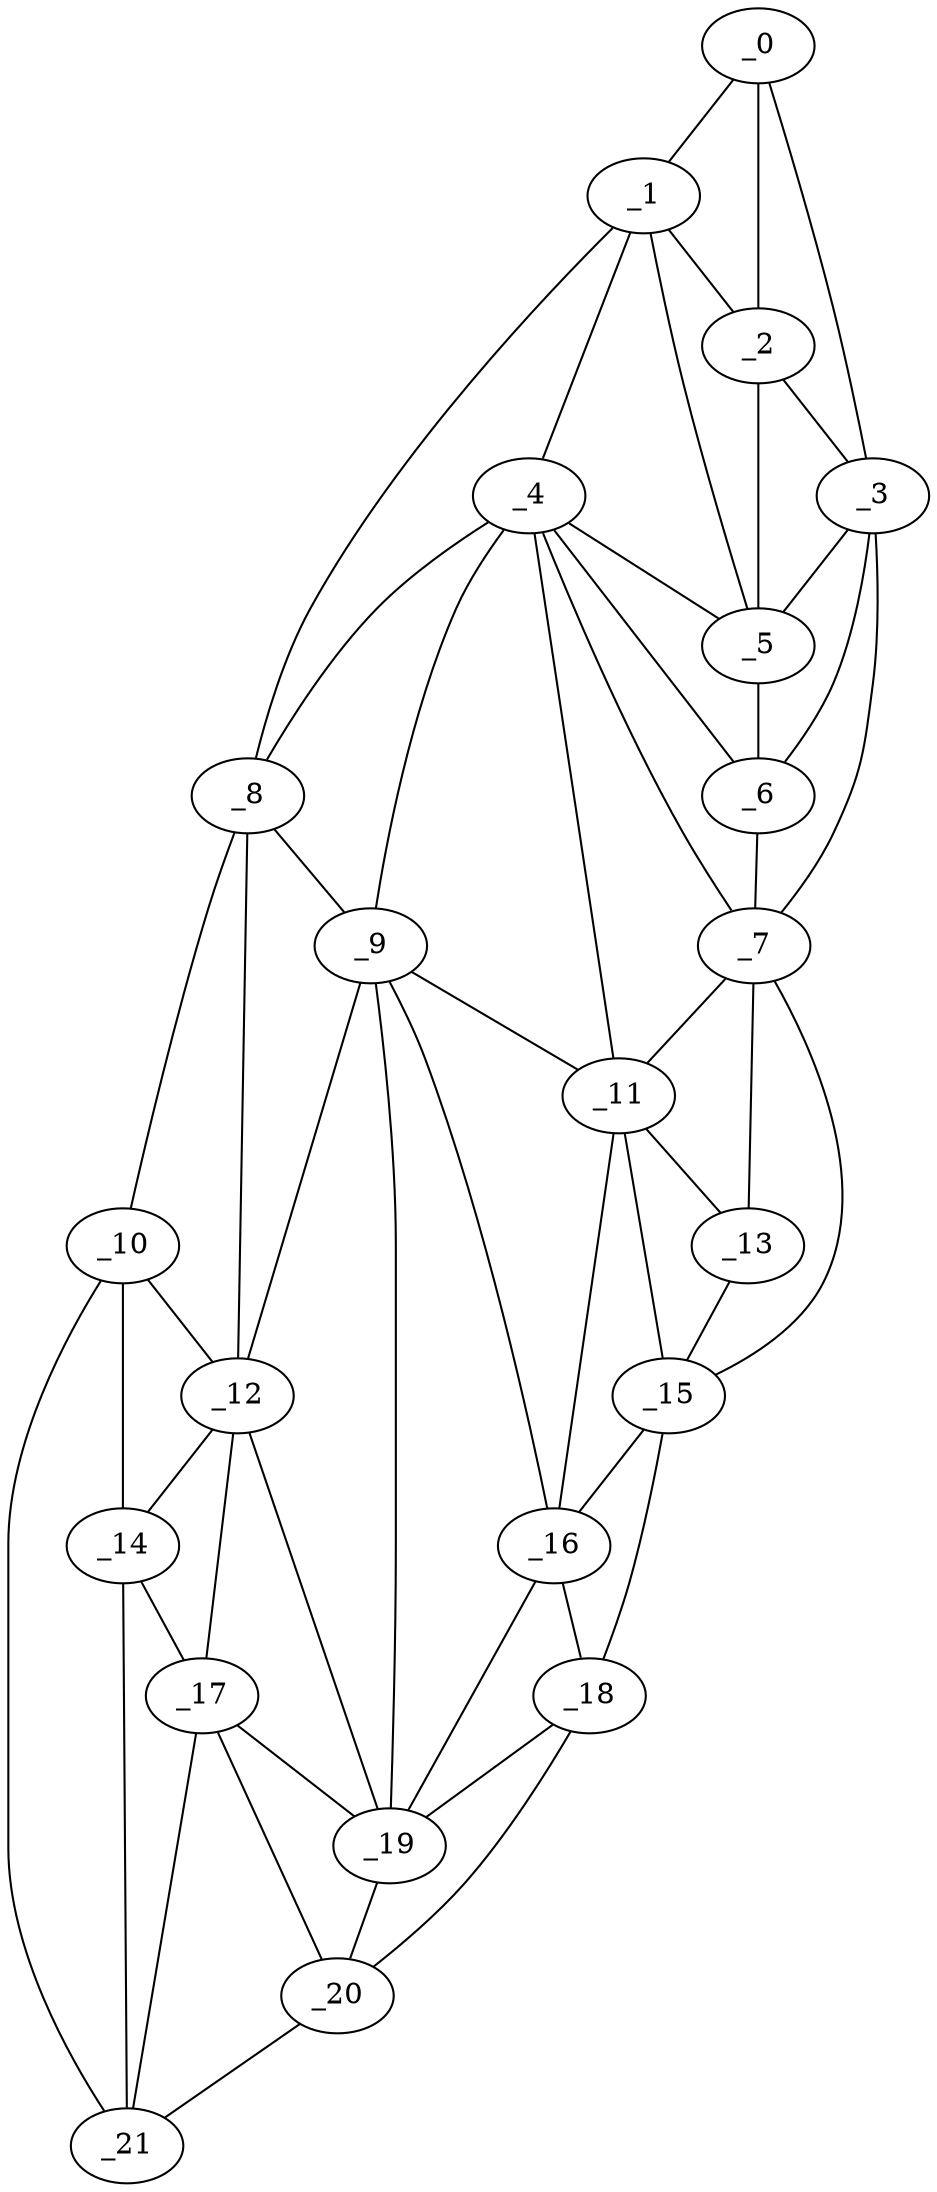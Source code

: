 graph "obj19__240.gxl" {
	_0	 [x=15,
		y=19];
	_1	 [x=18,
		y=76];
	_0 -- _1	 [valence=1];
	_2	 [x=19,
		y=24];
	_0 -- _2	 [valence=2];
	_3	 [x=25,
		y=16];
	_0 -- _3	 [valence=1];
	_1 -- _2	 [valence=1];
	_4	 [x=28,
		y=82];
	_1 -- _4	 [valence=2];
	_5	 [x=29,
		y=23];
	_1 -- _5	 [valence=2];
	_8	 [x=59,
		y=106];
	_1 -- _8	 [valence=1];
	_2 -- _3	 [valence=1];
	_2 -- _5	 [valence=2];
	_3 -- _5	 [valence=2];
	_6	 [x=39,
		y=21];
	_3 -- _6	 [valence=1];
	_7	 [x=45,
		y=20];
	_3 -- _7	 [valence=1];
	_4 -- _5	 [valence=1];
	_4 -- _6	 [valence=2];
	_4 -- _7	 [valence=1];
	_4 -- _8	 [valence=2];
	_9	 [x=81,
		y=78];
	_4 -- _9	 [valence=1];
	_11	 [x=82,
		y=67];
	_4 -- _11	 [valence=2];
	_5 -- _6	 [valence=2];
	_6 -- _7	 [valence=1];
	_7 -- _11	 [valence=1];
	_13	 [x=85,
		y=54];
	_7 -- _13	 [valence=2];
	_15	 [x=100,
		y=54];
	_7 -- _15	 [valence=1];
	_8 -- _9	 [valence=1];
	_10	 [x=81,
		y=107];
	_8 -- _10	 [valence=1];
	_12	 [x=84,
		y=89];
	_8 -- _12	 [valence=2];
	_9 -- _11	 [valence=2];
	_9 -- _12	 [valence=2];
	_16	 [x=107,
		y=60];
	_9 -- _16	 [valence=1];
	_19	 [x=117,
		y=83];
	_9 -- _19	 [valence=1];
	_10 -- _12	 [valence=2];
	_14	 [x=88,
		y=98];
	_10 -- _14	 [valence=2];
	_21	 [x=121,
		y=99];
	_10 -- _21	 [valence=1];
	_11 -- _13	 [valence=2];
	_11 -- _15	 [valence=1];
	_11 -- _16	 [valence=2];
	_12 -- _14	 [valence=2];
	_17	 [x=114,
		y=92];
	_12 -- _17	 [valence=2];
	_12 -- _19	 [valence=2];
	_13 -- _15	 [valence=1];
	_14 -- _17	 [valence=2];
	_14 -- _21	 [valence=2];
	_15 -- _16	 [valence=1];
	_18	 [x=117,
		y=68];
	_15 -- _18	 [valence=1];
	_16 -- _18	 [valence=1];
	_16 -- _19	 [valence=2];
	_17 -- _19	 [valence=1];
	_20	 [x=121,
		y=95];
	_17 -- _20	 [valence=2];
	_17 -- _21	 [valence=2];
	_18 -- _19	 [valence=2];
	_18 -- _20	 [valence=1];
	_19 -- _20	 [valence=2];
	_20 -- _21	 [valence=1];
}
